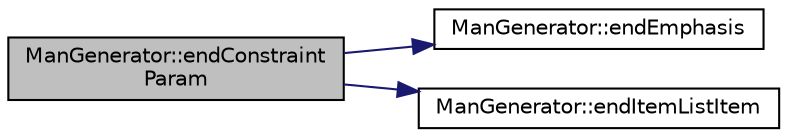 digraph "ManGenerator::endConstraintParam"
{
 // LATEX_PDF_SIZE
  edge [fontname="Helvetica",fontsize="10",labelfontname="Helvetica",labelfontsize="10"];
  node [fontname="Helvetica",fontsize="10",shape=record];
  rankdir="LR";
  Node1 [label="ManGenerator::endConstraint\lParam",height=0.2,width=0.4,color="black", fillcolor="grey75", style="filled", fontcolor="black",tooltip=" "];
  Node1 -> Node2 [color="midnightblue",fontsize="10",style="solid",fontname="Helvetica"];
  Node2 [label="ManGenerator::endEmphasis",height=0.2,width=0.4,color="black", fillcolor="white", style="filled",URL="$classManGenerator.html#a3e158ae587148e66ad6f3d4df509ca35",tooltip=" "];
  Node1 -> Node3 [color="midnightblue",fontsize="10",style="solid",fontname="Helvetica"];
  Node3 [label="ManGenerator::endItemListItem",height=0.2,width=0.4,color="black", fillcolor="white", style="filled",URL="$classManGenerator.html#a87a722d58e6364660622ab086f20edc8",tooltip=" "];
}
